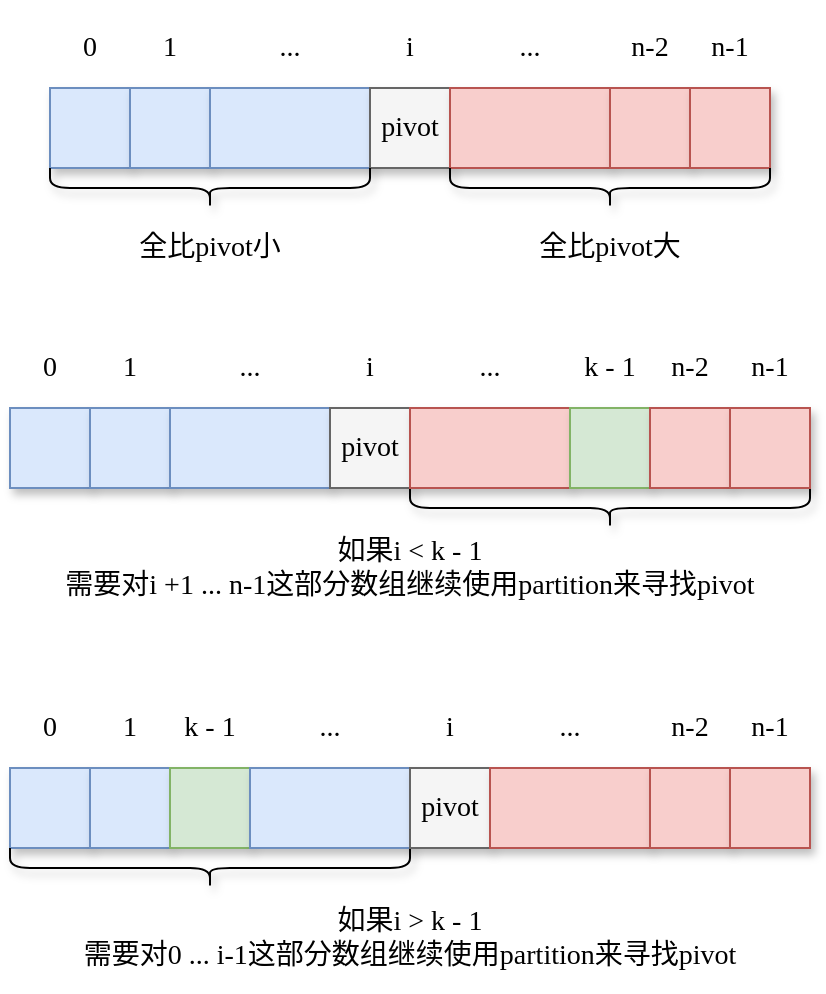 <mxfile version="16.1.0" type="github">
  <diagram id="rwOtDcwWvdihoHaZgd4A" name="第 1 页">
    <mxGraphModel dx="1042" dy="552" grid="1" gridSize="10" guides="1" tooltips="1" connect="1" arrows="1" fold="1" page="1" pageScale="1" pageWidth="827" pageHeight="1169" background="#ffffff" math="0" shadow="0">
      <root>
        <mxCell id="0" />
        <mxCell id="1" parent="0" />
        <mxCell id="vkc_qpuaFF8Upc0yJlBS-43" value="" style="rounded=0;whiteSpace=wrap;html=1;fillColor=#dae8fc;strokeColor=#6c8ebf;shadow=1;" vertex="1" parent="1">
          <mxGeometry x="220" y="540" width="40" height="40" as="geometry" />
        </mxCell>
        <mxCell id="vkc_qpuaFF8Upc0yJlBS-44" value="" style="rounded=0;whiteSpace=wrap;html=1;fillColor=#dae8fc;strokeColor=#6c8ebf;shadow=1;" vertex="1" parent="1">
          <mxGeometry x="260" y="540" width="40" height="40" as="geometry" />
        </mxCell>
        <mxCell id="vkc_qpuaFF8Upc0yJlBS-60" value="" style="rounded=0;whiteSpace=wrap;html=1;fillColor=#d5e8d4;strokeColor=#82b366;shadow=1;" vertex="1" parent="1">
          <mxGeometry x="300" y="540" width="40" height="40" as="geometry" />
        </mxCell>
        <mxCell id="vkc_qpuaFF8Upc0yJlBS-1" value="" style="rounded=0;whiteSpace=wrap;html=1;fillColor=#dae8fc;strokeColor=#6c8ebf;shadow=1;" vertex="1" parent="1">
          <mxGeometry x="240" y="200" width="40" height="40" as="geometry" />
        </mxCell>
        <mxCell id="vkc_qpuaFF8Upc0yJlBS-5" value="" style="rounded=0;whiteSpace=wrap;html=1;fillColor=#dae8fc;strokeColor=#6c8ebf;shadow=1;" vertex="1" parent="1">
          <mxGeometry x="280" y="200" width="40" height="40" as="geometry" />
        </mxCell>
        <mxCell id="vkc_qpuaFF8Upc0yJlBS-6" value="" style="rounded=0;whiteSpace=wrap;html=1;fillColor=#dae8fc;strokeColor=#6c8ebf;shadow=1;" vertex="1" parent="1">
          <mxGeometry x="320" y="200" width="80" height="40" as="geometry" />
        </mxCell>
        <mxCell id="vkc_qpuaFF8Upc0yJlBS-2" value="" style="rounded=0;whiteSpace=wrap;html=1;fillColor=#f5f5f5;fontColor=#333333;strokeColor=#666666;shadow=1;" vertex="1" parent="1">
          <mxGeometry x="400" y="200" width="40" height="40" as="geometry" />
        </mxCell>
        <mxCell id="vkc_qpuaFF8Upc0yJlBS-8" value="" style="rounded=0;whiteSpace=wrap;html=1;fillColor=#f8cecc;strokeColor=#b85450;shadow=1;" vertex="1" parent="1">
          <mxGeometry x="440" y="200" width="80" height="40" as="geometry" />
        </mxCell>
        <mxCell id="vkc_qpuaFF8Upc0yJlBS-9" value="" style="rounded=0;whiteSpace=wrap;html=1;fillColor=#f8cecc;strokeColor=#b85450;shadow=1;" vertex="1" parent="1">
          <mxGeometry x="520" y="200" width="40" height="40" as="geometry" />
        </mxCell>
        <mxCell id="vkc_qpuaFF8Upc0yJlBS-10" value="" style="rounded=0;whiteSpace=wrap;html=1;fillColor=#f8cecc;strokeColor=#b85450;shadow=1;" vertex="1" parent="1">
          <mxGeometry x="560" y="200" width="40" height="40" as="geometry" />
        </mxCell>
        <mxCell id="vkc_qpuaFF8Upc0yJlBS-11" value="0" style="text;html=1;strokeColor=none;fillColor=none;align=center;verticalAlign=middle;whiteSpace=wrap;rounded=0;shadow=1;fontFamily=Comic Sans MS;fontSize=14;" vertex="1" parent="1">
          <mxGeometry x="240" y="160" width="40" height="40" as="geometry" />
        </mxCell>
        <mxCell id="vkc_qpuaFF8Upc0yJlBS-12" value="1" style="text;html=1;strokeColor=none;fillColor=none;align=center;verticalAlign=middle;whiteSpace=wrap;rounded=0;shadow=1;fontFamily=Comic Sans MS;fontSize=14;" vertex="1" parent="1">
          <mxGeometry x="280" y="160" width="40" height="40" as="geometry" />
        </mxCell>
        <mxCell id="vkc_qpuaFF8Upc0yJlBS-14" value="..." style="text;html=1;strokeColor=none;fillColor=none;align=center;verticalAlign=middle;whiteSpace=wrap;rounded=0;shadow=1;fontFamily=Comic Sans MS;fontSize=14;" vertex="1" parent="1">
          <mxGeometry x="320" y="160" width="80" height="40" as="geometry" />
        </mxCell>
        <mxCell id="vkc_qpuaFF8Upc0yJlBS-15" value="i" style="text;html=1;strokeColor=none;fillColor=none;align=center;verticalAlign=middle;whiteSpace=wrap;rounded=0;shadow=1;fontFamily=Comic Sans MS;fontSize=14;" vertex="1" parent="1">
          <mxGeometry x="400" y="160" width="40" height="40" as="geometry" />
        </mxCell>
        <mxCell id="vkc_qpuaFF8Upc0yJlBS-16" value="..." style="text;html=1;strokeColor=none;fillColor=none;align=center;verticalAlign=middle;whiteSpace=wrap;rounded=0;shadow=1;fontFamily=Comic Sans MS;fontSize=14;" vertex="1" parent="1">
          <mxGeometry x="440" y="160" width="80" height="40" as="geometry" />
        </mxCell>
        <mxCell id="vkc_qpuaFF8Upc0yJlBS-18" value="n-2" style="text;html=1;strokeColor=none;fillColor=none;align=center;verticalAlign=middle;whiteSpace=wrap;rounded=0;shadow=1;fontFamily=Comic Sans MS;fontSize=14;" vertex="1" parent="1">
          <mxGeometry x="520" y="160" width="40" height="40" as="geometry" />
        </mxCell>
        <mxCell id="vkc_qpuaFF8Upc0yJlBS-19" value="n-1" style="text;html=1;strokeColor=none;fillColor=none;align=center;verticalAlign=middle;whiteSpace=wrap;rounded=0;shadow=1;fontFamily=Comic Sans MS;fontSize=14;" vertex="1" parent="1">
          <mxGeometry x="560" y="160" width="40" height="40" as="geometry" />
        </mxCell>
        <mxCell id="vkc_qpuaFF8Upc0yJlBS-4" value="&lt;div class=&quot;okr-block-clipboard&quot;&gt;&lt;/div&gt;&lt;div&gt;&lt;font face=&quot;Comic Sans MS&quot; style=&quot;font-size: 14px&quot;&gt;pivot&lt;/font&gt;&lt;/div&gt;" style="text;html=1;strokeColor=none;fillColor=none;align=center;verticalAlign=middle;whiteSpace=wrap;rounded=0;shadow=1;" vertex="1" parent="1">
          <mxGeometry x="400" y="200" width="40" height="40" as="geometry" />
        </mxCell>
        <mxCell id="vkc_qpuaFF8Upc0yJlBS-20" value="" style="shape=curlyBracket;whiteSpace=wrap;html=1;rounded=1;shadow=1;fontFamily=Comic Sans MS;fontSize=14;rotation=-90;" vertex="1" parent="1">
          <mxGeometry x="510" y="310" width="20" height="200" as="geometry" />
        </mxCell>
        <mxCell id="vkc_qpuaFF8Upc0yJlBS-21" value="如果i &amp;lt; k - 1&lt;br&gt;需要对i +1 ... n-1这部分数组继续使用&lt;span&gt;partition来寻找&lt;/span&gt;pivot&lt;div class=&quot;okr-block-clipboard&quot;&gt;&lt;/div&gt;" style="text;html=1;strokeColor=none;fillColor=none;align=center;verticalAlign=middle;whiteSpace=wrap;rounded=0;shadow=1;fontFamily=Comic Sans MS;fontSize=14;" vertex="1" parent="1">
          <mxGeometry x="220" y="420" width="400" height="40" as="geometry" />
        </mxCell>
        <mxCell id="vkc_qpuaFF8Upc0yJlBS-22" value="" style="rounded=0;whiteSpace=wrap;html=1;fillColor=#dae8fc;strokeColor=#6c8ebf;shadow=1;" vertex="1" parent="1">
          <mxGeometry x="220" y="360" width="40" height="40" as="geometry" />
        </mxCell>
        <mxCell id="vkc_qpuaFF8Upc0yJlBS-23" value="" style="rounded=0;whiteSpace=wrap;html=1;fillColor=#dae8fc;strokeColor=#6c8ebf;shadow=1;" vertex="1" parent="1">
          <mxGeometry x="260" y="360" width="40" height="40" as="geometry" />
        </mxCell>
        <mxCell id="vkc_qpuaFF8Upc0yJlBS-24" value="" style="rounded=0;whiteSpace=wrap;html=1;fillColor=#dae8fc;strokeColor=#6c8ebf;shadow=1;" vertex="1" parent="1">
          <mxGeometry x="300" y="360" width="80" height="40" as="geometry" />
        </mxCell>
        <mxCell id="vkc_qpuaFF8Upc0yJlBS-25" value="" style="rounded=0;whiteSpace=wrap;html=1;fillColor=#f5f5f5;fontColor=#333333;strokeColor=#666666;shadow=1;" vertex="1" parent="1">
          <mxGeometry x="380" y="360" width="40" height="40" as="geometry" />
        </mxCell>
        <mxCell id="vkc_qpuaFF8Upc0yJlBS-26" value="" style="rounded=0;whiteSpace=wrap;html=1;fillColor=#f8cecc;strokeColor=#b85450;shadow=1;" vertex="1" parent="1">
          <mxGeometry x="420" y="360" width="80" height="40" as="geometry" />
        </mxCell>
        <mxCell id="vkc_qpuaFF8Upc0yJlBS-29" value="0" style="text;html=1;strokeColor=none;fillColor=none;align=center;verticalAlign=middle;whiteSpace=wrap;rounded=0;shadow=1;fontFamily=Comic Sans MS;fontSize=14;" vertex="1" parent="1">
          <mxGeometry x="220" y="320" width="40" height="40" as="geometry" />
        </mxCell>
        <mxCell id="vkc_qpuaFF8Upc0yJlBS-30" value="1" style="text;html=1;strokeColor=none;fillColor=none;align=center;verticalAlign=middle;whiteSpace=wrap;rounded=0;shadow=1;fontFamily=Comic Sans MS;fontSize=14;" vertex="1" parent="1">
          <mxGeometry x="260" y="320" width="40" height="40" as="geometry" />
        </mxCell>
        <mxCell id="vkc_qpuaFF8Upc0yJlBS-31" value="..." style="text;html=1;strokeColor=none;fillColor=none;align=center;verticalAlign=middle;whiteSpace=wrap;rounded=0;shadow=1;fontFamily=Comic Sans MS;fontSize=14;" vertex="1" parent="1">
          <mxGeometry x="300" y="320" width="80" height="40" as="geometry" />
        </mxCell>
        <mxCell id="vkc_qpuaFF8Upc0yJlBS-32" value="i" style="text;html=1;strokeColor=none;fillColor=none;align=center;verticalAlign=middle;whiteSpace=wrap;rounded=0;shadow=1;fontFamily=Comic Sans MS;fontSize=14;" vertex="1" parent="1">
          <mxGeometry x="380" y="320" width="40" height="40" as="geometry" />
        </mxCell>
        <mxCell id="vkc_qpuaFF8Upc0yJlBS-33" value="..." style="text;html=1;strokeColor=none;fillColor=none;align=center;verticalAlign=middle;whiteSpace=wrap;rounded=0;shadow=1;fontFamily=Comic Sans MS;fontSize=14;" vertex="1" parent="1">
          <mxGeometry x="420" y="320" width="80" height="40" as="geometry" />
        </mxCell>
        <mxCell id="vkc_qpuaFF8Upc0yJlBS-34" value="n-2" style="text;html=1;strokeColor=none;fillColor=none;align=center;verticalAlign=middle;whiteSpace=wrap;rounded=0;shadow=1;fontFamily=Comic Sans MS;fontSize=14;" vertex="1" parent="1">
          <mxGeometry x="540" y="320" width="40" height="40" as="geometry" />
        </mxCell>
        <mxCell id="vkc_qpuaFF8Upc0yJlBS-35" value="n-1" style="text;html=1;strokeColor=none;fillColor=none;align=center;verticalAlign=middle;whiteSpace=wrap;rounded=0;shadow=1;fontFamily=Comic Sans MS;fontSize=14;" vertex="1" parent="1">
          <mxGeometry x="580" y="320" width="40" height="40" as="geometry" />
        </mxCell>
        <mxCell id="vkc_qpuaFF8Upc0yJlBS-36" value="&lt;div class=&quot;okr-block-clipboard&quot;&gt;&lt;/div&gt;&lt;div&gt;&lt;font face=&quot;Comic Sans MS&quot; style=&quot;font-size: 14px&quot;&gt;pivot&lt;/font&gt;&lt;/div&gt;" style="text;html=1;strokeColor=none;fillColor=none;align=center;verticalAlign=middle;whiteSpace=wrap;rounded=0;shadow=1;" vertex="1" parent="1">
          <mxGeometry x="380" y="360" width="40" height="40" as="geometry" />
        </mxCell>
        <mxCell id="vkc_qpuaFF8Upc0yJlBS-38" value="" style="rounded=0;whiteSpace=wrap;html=1;fillColor=#d5e8d4;strokeColor=#82b366;shadow=1;" vertex="1" parent="1">
          <mxGeometry x="500" y="360" width="40" height="40" as="geometry" />
        </mxCell>
        <mxCell id="vkc_qpuaFF8Upc0yJlBS-27" value="" style="rounded=0;whiteSpace=wrap;html=1;fillColor=#f8cecc;strokeColor=#b85450;shadow=1;" vertex="1" parent="1">
          <mxGeometry x="540" y="360" width="40" height="40" as="geometry" />
        </mxCell>
        <mxCell id="vkc_qpuaFF8Upc0yJlBS-28" value="" style="rounded=0;whiteSpace=wrap;html=1;fillColor=#f8cecc;strokeColor=#b85450;shadow=1;" vertex="1" parent="1">
          <mxGeometry x="580" y="360" width="40" height="40" as="geometry" />
        </mxCell>
        <mxCell id="vkc_qpuaFF8Upc0yJlBS-39" value="k - 1" style="text;html=1;strokeColor=none;fillColor=none;align=center;verticalAlign=middle;whiteSpace=wrap;rounded=0;shadow=1;fontFamily=Comic Sans MS;fontSize=14;" vertex="1" parent="1">
          <mxGeometry x="500" y="320" width="40" height="40" as="geometry" />
        </mxCell>
        <mxCell id="vkc_qpuaFF8Upc0yJlBS-41" value="" style="shape=curlyBracket;whiteSpace=wrap;html=1;rounded=1;shadow=1;fontFamily=Comic Sans MS;fontSize=14;rotation=-90;" vertex="1" parent="1">
          <mxGeometry x="310" y="490" width="20" height="200" as="geometry" />
        </mxCell>
        <mxCell id="vkc_qpuaFF8Upc0yJlBS-42" value="如果i &amp;gt; k - 1&lt;br&gt;需要对0 ... i-1这部分数组继续使用&lt;span&gt;partition来寻找&lt;/span&gt;pivot&lt;div class=&quot;okr-block-clipboard&quot;&gt;&lt;/div&gt;" style="text;html=1;strokeColor=none;fillColor=none;align=center;verticalAlign=middle;whiteSpace=wrap;rounded=0;shadow=1;fontFamily=Comic Sans MS;fontSize=14;" vertex="1" parent="1">
          <mxGeometry x="220" y="605" width="400" height="40" as="geometry" />
        </mxCell>
        <mxCell id="vkc_qpuaFF8Upc0yJlBS-45" value="" style="rounded=0;whiteSpace=wrap;html=1;fillColor=#dae8fc;strokeColor=#6c8ebf;shadow=1;" vertex="1" parent="1">
          <mxGeometry x="340" y="540" width="80" height="40" as="geometry" />
        </mxCell>
        <mxCell id="vkc_qpuaFF8Upc0yJlBS-46" value="" style="rounded=0;whiteSpace=wrap;html=1;fillColor=#f5f5f5;fontColor=#333333;strokeColor=#666666;shadow=1;" vertex="1" parent="1">
          <mxGeometry x="420" y="540" width="40" height="40" as="geometry" />
        </mxCell>
        <mxCell id="vkc_qpuaFF8Upc0yJlBS-47" value="" style="rounded=0;whiteSpace=wrap;html=1;fillColor=#f8cecc;strokeColor=#b85450;shadow=1;" vertex="1" parent="1">
          <mxGeometry x="460" y="540" width="80" height="40" as="geometry" />
        </mxCell>
        <mxCell id="vkc_qpuaFF8Upc0yJlBS-48" value="0" style="text;html=1;strokeColor=none;fillColor=none;align=center;verticalAlign=middle;whiteSpace=wrap;rounded=0;shadow=1;fontFamily=Comic Sans MS;fontSize=14;" vertex="1" parent="1">
          <mxGeometry x="220" y="500" width="40" height="40" as="geometry" />
        </mxCell>
        <mxCell id="vkc_qpuaFF8Upc0yJlBS-49" value="1" style="text;html=1;strokeColor=none;fillColor=none;align=center;verticalAlign=middle;whiteSpace=wrap;rounded=0;shadow=1;fontFamily=Comic Sans MS;fontSize=14;" vertex="1" parent="1">
          <mxGeometry x="260" y="500" width="40" height="40" as="geometry" />
        </mxCell>
        <mxCell id="vkc_qpuaFF8Upc0yJlBS-50" value="..." style="text;html=1;strokeColor=none;fillColor=none;align=center;verticalAlign=middle;whiteSpace=wrap;rounded=0;shadow=1;fontFamily=Comic Sans MS;fontSize=14;" vertex="1" parent="1">
          <mxGeometry x="340" y="500" width="80" height="40" as="geometry" />
        </mxCell>
        <mxCell id="vkc_qpuaFF8Upc0yJlBS-51" value="i" style="text;html=1;strokeColor=none;fillColor=none;align=center;verticalAlign=middle;whiteSpace=wrap;rounded=0;shadow=1;fontFamily=Comic Sans MS;fontSize=14;" vertex="1" parent="1">
          <mxGeometry x="420" y="500" width="40" height="40" as="geometry" />
        </mxCell>
        <mxCell id="vkc_qpuaFF8Upc0yJlBS-52" value="..." style="text;html=1;strokeColor=none;fillColor=none;align=center;verticalAlign=middle;whiteSpace=wrap;rounded=0;shadow=1;fontFamily=Comic Sans MS;fontSize=14;" vertex="1" parent="1">
          <mxGeometry x="460" y="500" width="80" height="40" as="geometry" />
        </mxCell>
        <mxCell id="vkc_qpuaFF8Upc0yJlBS-53" value="n-2" style="text;html=1;strokeColor=none;fillColor=none;align=center;verticalAlign=middle;whiteSpace=wrap;rounded=0;shadow=1;fontFamily=Comic Sans MS;fontSize=14;" vertex="1" parent="1">
          <mxGeometry x="540" y="500" width="40" height="40" as="geometry" />
        </mxCell>
        <mxCell id="vkc_qpuaFF8Upc0yJlBS-54" value="n-1" style="text;html=1;strokeColor=none;fillColor=none;align=center;verticalAlign=middle;whiteSpace=wrap;rounded=0;shadow=1;fontFamily=Comic Sans MS;fontSize=14;" vertex="1" parent="1">
          <mxGeometry x="580" y="500" width="40" height="40" as="geometry" />
        </mxCell>
        <mxCell id="vkc_qpuaFF8Upc0yJlBS-55" value="&lt;div class=&quot;okr-block-clipboard&quot;&gt;&lt;/div&gt;&lt;div&gt;&lt;font face=&quot;Comic Sans MS&quot; style=&quot;font-size: 14px&quot;&gt;pivot&lt;/font&gt;&lt;/div&gt;" style="text;html=1;strokeColor=none;fillColor=none;align=center;verticalAlign=middle;whiteSpace=wrap;rounded=0;shadow=1;" vertex="1" parent="1">
          <mxGeometry x="420" y="540" width="40" height="40" as="geometry" />
        </mxCell>
        <mxCell id="vkc_qpuaFF8Upc0yJlBS-57" value="" style="rounded=0;whiteSpace=wrap;html=1;fillColor=#f8cecc;strokeColor=#b85450;shadow=1;" vertex="1" parent="1">
          <mxGeometry x="540" y="540" width="40" height="40" as="geometry" />
        </mxCell>
        <mxCell id="vkc_qpuaFF8Upc0yJlBS-58" value="" style="rounded=0;whiteSpace=wrap;html=1;fillColor=#f8cecc;strokeColor=#b85450;shadow=1;" vertex="1" parent="1">
          <mxGeometry x="580" y="540" width="40" height="40" as="geometry" />
        </mxCell>
        <mxCell id="vkc_qpuaFF8Upc0yJlBS-59" value="k - 1" style="text;html=1;strokeColor=none;fillColor=none;align=center;verticalAlign=middle;whiteSpace=wrap;rounded=0;shadow=1;fontFamily=Comic Sans MS;fontSize=14;" vertex="1" parent="1">
          <mxGeometry x="300" y="500" width="40" height="40" as="geometry" />
        </mxCell>
        <mxCell id="vkc_qpuaFF8Upc0yJlBS-61" value="" style="shape=curlyBracket;whiteSpace=wrap;html=1;rounded=1;shadow=1;fontFamily=Comic Sans MS;fontSize=14;rotation=-90;" vertex="1" parent="1">
          <mxGeometry x="310" y="170" width="20" height="160" as="geometry" />
        </mxCell>
        <mxCell id="vkc_qpuaFF8Upc0yJlBS-62" value="" style="shape=curlyBracket;whiteSpace=wrap;html=1;rounded=1;shadow=1;fontFamily=Comic Sans MS;fontSize=14;rotation=-90;" vertex="1" parent="1">
          <mxGeometry x="510" y="170" width="20" height="160" as="geometry" />
        </mxCell>
        <mxCell id="vkc_qpuaFF8Upc0yJlBS-63" value="全比pivot小" style="text;html=1;strokeColor=none;fillColor=none;align=center;verticalAlign=middle;whiteSpace=wrap;rounded=0;shadow=1;fontFamily=Comic Sans MS;fontSize=14;" vertex="1" parent="1">
          <mxGeometry x="240" y="260" width="160" height="40" as="geometry" />
        </mxCell>
        <mxCell id="vkc_qpuaFF8Upc0yJlBS-64" value="全比pivot大" style="text;html=1;strokeColor=none;fillColor=none;align=center;verticalAlign=middle;whiteSpace=wrap;rounded=0;shadow=1;fontFamily=Comic Sans MS;fontSize=14;" vertex="1" parent="1">
          <mxGeometry x="440" y="260" width="160" height="40" as="geometry" />
        </mxCell>
      </root>
    </mxGraphModel>
  </diagram>
</mxfile>
